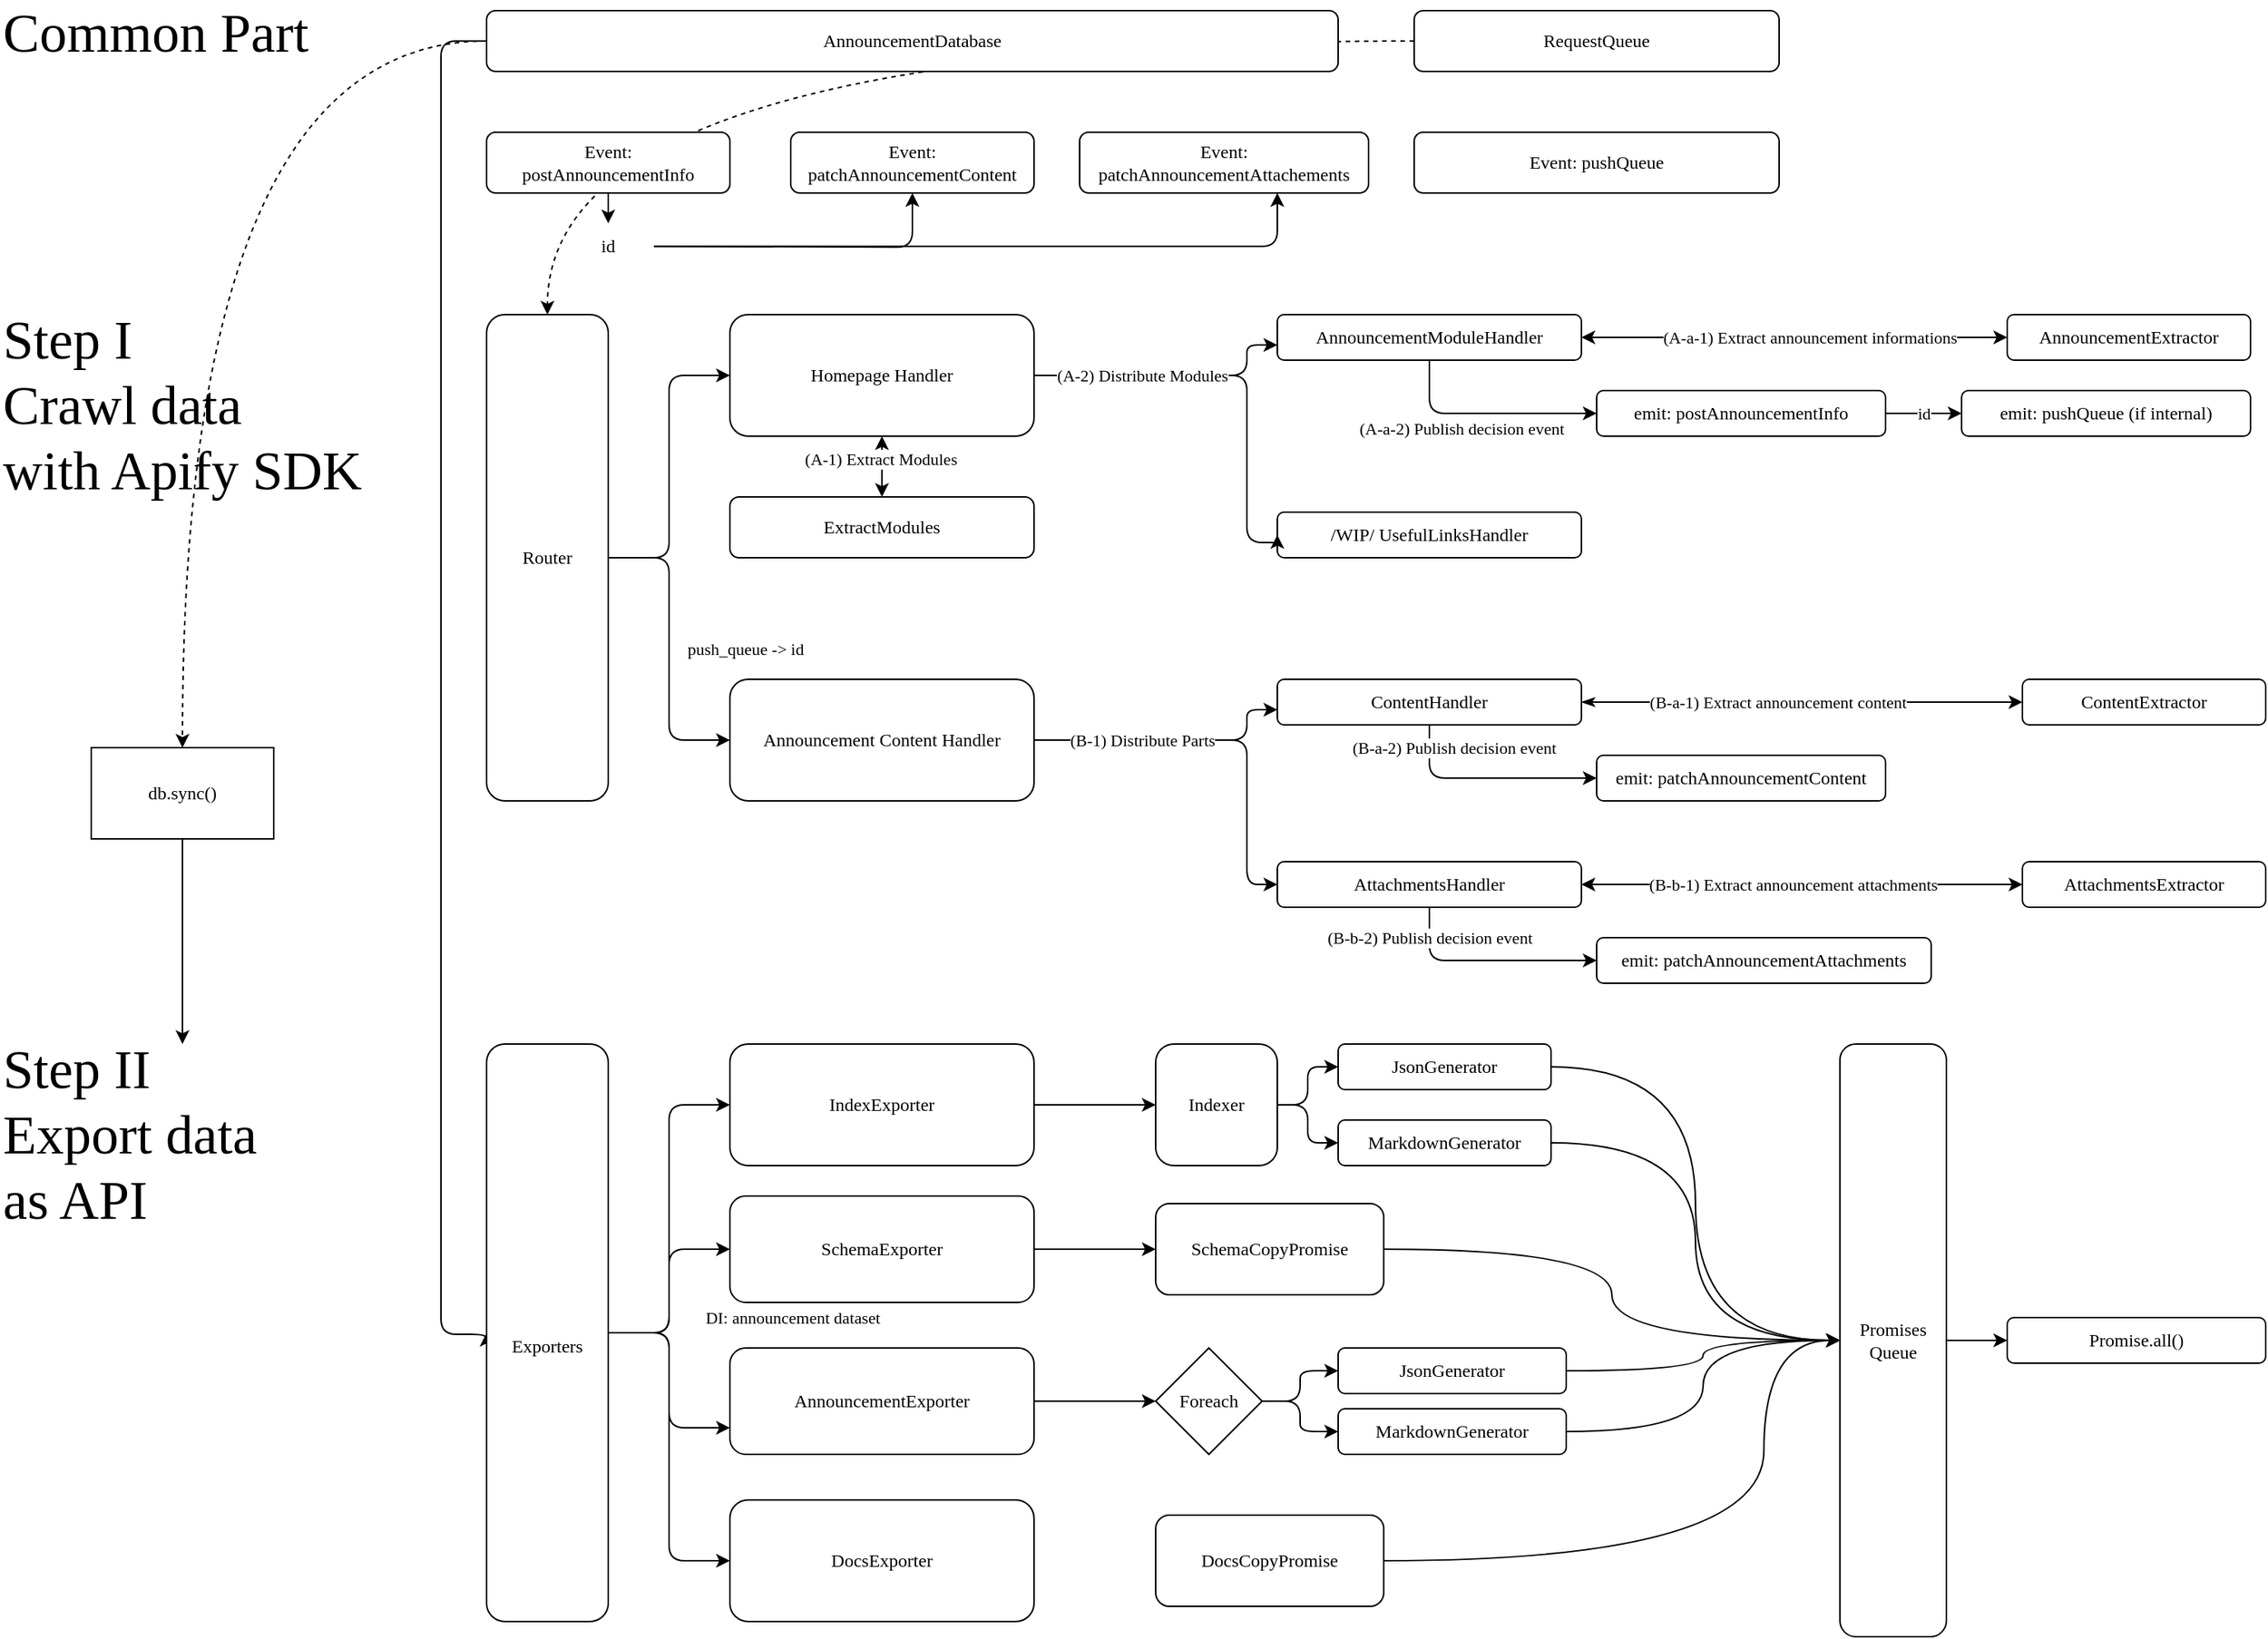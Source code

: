 <mxfile version="16.5.1" type="device"><diagram id="6aVx1m05YE9VP_kBFudB" name="Page-1"><mxGraphModel dx="1455" dy="1151" grid="1" gridSize="10" guides="1" tooltips="1" connect="1" arrows="1" fold="1" page="1" pageScale="1" pageWidth="1654" pageHeight="1169" background="none" math="0" shadow="0"><root><mxCell id="0"/><mxCell id="1" parent="0"/><mxCell id="kOSqtyJKZMW7QuDXt4j4-171" style="edgeStyle=orthogonalEdgeStyle;curved=1;orthogonalLoop=1;jettySize=auto;html=1;dashed=1;fontFamily=IBM Plex Sans;fontSource=https%3A%2F%2Ffonts.googleapis.com%2Fcss%3Ffamily%3DIBM%2BPlex%2BSans;" edge="1" parent="1" source="RLYTNSMKvGbtgYF2VCXA-84" target="RLYTNSMKvGbtgYF2VCXA-27"><mxGeometry relative="1" as="geometry"/></mxCell><mxCell id="RLYTNSMKvGbtgYF2VCXA-84" value="RequestQueue" style="rounded=1;whiteSpace=wrap;html=1;fontFamily=IBM Plex Sans;fontSource=https%3A%2F%2Ffonts.googleapis.com%2Fcss%3Ffamily%3DIBM%2BPlex%2BSans;" parent="1" vertex="1"><mxGeometry x="970" y="40" width="240" height="40" as="geometry"/></mxCell><mxCell id="RLYTNSMKvGbtgYF2VCXA-85" style="edgeStyle=orthogonalEdgeStyle;rounded=1;orthogonalLoop=1;jettySize=auto;html=1;startArrow=none;startFill=0;fontFamily=IBM Plex Sans;fontSource=https%3A%2F%2Ffonts.googleapis.com%2Fcss%3Ffamily%3DIBM%2BPlex%2BSans;" parent="1" source="RLYTNSMKvGbtgYF2VCXA-86" edge="1"><mxGeometry relative="1" as="geometry"><mxPoint x="440.067" y="180" as="targetPoint"/></mxGeometry></mxCell><mxCell id="RLYTNSMKvGbtgYF2VCXA-86" value="Event:&lt;br&gt;postAnnouncementInfo" style="rounded=1;whiteSpace=wrap;html=1;fontFamily=IBM Plex Sans;fontSource=https%3A%2F%2Ffonts.googleapis.com%2Fcss%3Ffamily%3DIBM%2BPlex%2BSans;" parent="1" vertex="1"><mxGeometry x="360" y="120" width="160" height="40" as="geometry"/></mxCell><mxCell id="kOSqtyJKZMW7QuDXt4j4-14" style="edgeStyle=orthogonalEdgeStyle;rounded=1;orthogonalLoop=1;jettySize=auto;html=1;entryX=0;entryY=0.5;entryDx=0;entryDy=0;fontFamily=IBM Plex Sans;fontSource=https%3A%2F%2Ffonts.googleapis.com%2Fcss%3Ffamily%3DIBM%2BPlex%2BSans;" edge="1" parent="1" source="RLYTNSMKvGbtgYF2VCXA-87" target="RLYTNSMKvGbtgYF2VCXA-100"><mxGeometry relative="1" as="geometry"><Array as="points"><mxPoint x="330" y="60"/><mxPoint x="330" y="911"/></Array></mxGeometry></mxCell><mxCell id="kOSqtyJKZMW7QuDXt4j4-170" style="edgeStyle=orthogonalEdgeStyle;orthogonalLoop=1;jettySize=auto;html=1;entryX=0.5;entryY=0;entryDx=0;entryDy=0;fontFamily=IBM Plex Sans;fontSource=https%3A%2F%2Ffonts.googleapis.com%2Fcss%3Ffamily%3DIBM%2BPlex%2BSans;curved=1;dashed=1;" edge="1" parent="1" source="RLYTNSMKvGbtgYF2VCXA-87" target="kOSqtyJKZMW7QuDXt4j4-168"><mxGeometry relative="1" as="geometry"/></mxCell><mxCell id="RLYTNSMKvGbtgYF2VCXA-87" value="AnnouncementDatabase" style="rounded=1;whiteSpace=wrap;html=1;fontFamily=IBM Plex Sans;fontSource=https%3A%2F%2Ffonts.googleapis.com%2Fcss%3Ffamily%3DIBM%2BPlex%2BSans;" parent="1" vertex="1"><mxGeometry x="360" y="40" width="560" height="40" as="geometry"/></mxCell><mxCell id="RLYTNSMKvGbtgYF2VCXA-88" value="Event: pushQueue" style="rounded=1;whiteSpace=wrap;html=1;fontFamily=IBM Plex Sans;fontSource=https%3A%2F%2Ffonts.googleapis.com%2Fcss%3Ffamily%3DIBM%2BPlex%2BSans;" parent="1" vertex="1"><mxGeometry x="970" y="120" width="240" height="40" as="geometry"/></mxCell><mxCell id="RLYTNSMKvGbtgYF2VCXA-89" value="Event:&lt;br&gt;patchAnnouncementContent" style="rounded=1;whiteSpace=wrap;html=1;fontFamily=IBM Plex Sans;fontSource=https%3A%2F%2Ffonts.googleapis.com%2Fcss%3Ffamily%3DIBM%2BPlex%2BSans;" parent="1" vertex="1"><mxGeometry x="560" y="120" width="160" height="40" as="geometry"/></mxCell><mxCell id="RLYTNSMKvGbtgYF2VCXA-90" value="Event:&lt;br&gt;patchAnnouncementAttachements" style="rounded=1;whiteSpace=wrap;html=1;fontFamily=IBM Plex Sans;fontSource=https%3A%2F%2Ffonts.googleapis.com%2Fcss%3Ffamily%3DIBM%2BPlex%2BSans;" parent="1" vertex="1"><mxGeometry x="750" y="120" width="190" height="40" as="geometry"/></mxCell><mxCell id="RLYTNSMKvGbtgYF2VCXA-91" style="edgeStyle=orthogonalEdgeStyle;rounded=1;orthogonalLoop=1;jettySize=auto;html=1;startArrow=none;startFill=0;fontFamily=IBM Plex Sans;fontSource=https%3A%2F%2Ffonts.googleapis.com%2Fcss%3Ffamily%3DIBM%2BPlex%2BSans;" parent="1" target="RLYTNSMKvGbtgYF2VCXA-89" edge="1"><mxGeometry relative="1" as="geometry"><mxPoint x="470" y="195.067" as="sourcePoint"/></mxGeometry></mxCell><mxCell id="RLYTNSMKvGbtgYF2VCXA-92" style="edgeStyle=orthogonalEdgeStyle;rounded=1;orthogonalLoop=1;jettySize=auto;html=1;startArrow=none;startFill=0;fontFamily=IBM Plex Sans;fontSource=https%3A%2F%2Ffonts.googleapis.com%2Fcss%3Ffamily%3DIBM%2BPlex%2BSans;" parent="1" edge="1"><mxGeometry relative="1" as="geometry"><Array as="points"><mxPoint x="880" y="195"/></Array><mxPoint x="470" y="195.067" as="sourcePoint"/><mxPoint x="880" y="160" as="targetPoint"/></mxGeometry></mxCell><mxCell id="RLYTNSMKvGbtgYF2VCXA-93" value="id" style="text;html=1;strokeColor=none;fillColor=none;align=center;verticalAlign=middle;whiteSpace=wrap;rounded=1;fontFamily=IBM Plex Sans;fontSource=https%3A%2F%2Ffonts.googleapis.com%2Fcss%3Ffamily%3DIBM%2BPlex%2BSans;" parent="1" vertex="1"><mxGeometry x="410" y="180" width="60" height="30" as="geometry"/></mxCell><mxCell id="RLYTNSMKvGbtgYF2VCXA-97" value="Common Part" style="text;html=1;strokeColor=none;fillColor=none;align=left;verticalAlign=middle;whiteSpace=wrap;rounded=1;glass=0;fontFamily=IBM Plex Sans;fontSource=https%3A%2F%2Ffonts.googleapis.com%2Fcss%3Ffamily%3DIBM%2BPlex%2BSans;fontStyle=0;fontSize=36;" parent="1" vertex="1"><mxGeometry x="40" y="40" width="240" height="30" as="geometry"/></mxCell><mxCell id="RLYTNSMKvGbtgYF2VCXA-98" value="Step I&lt;br&gt;Crawl data&lt;br&gt;with Apify SDK" style="text;html=1;strokeColor=none;fillColor=none;align=left;verticalAlign=middle;whiteSpace=wrap;rounded=1;glass=0;fontFamily=IBM Plex Sans;fontSource=https%3A%2F%2Ffonts.googleapis.com%2Fcss%3Ffamily%3DIBM%2BPlex%2BSans;fontStyle=0;fontSize=36;" parent="1" vertex="1"><mxGeometry x="40" y="240" width="240" height="120" as="geometry"/></mxCell><mxCell id="RLYTNSMKvGbtgYF2VCXA-99" value="Step II&lt;br&gt;Export data&lt;br&gt;as API" style="text;html=1;strokeColor=none;fillColor=none;align=left;verticalAlign=middle;whiteSpace=wrap;rounded=1;glass=0;fontFamily=IBM Plex Sans;fontSource=https%3A%2F%2Ffonts.googleapis.com%2Fcss%3Ffamily%3DIBM%2BPlex%2BSans;fontStyle=0;fontSize=36;" parent="1" vertex="1"><mxGeometry x="40" y="720" width="240" height="120" as="geometry"/></mxCell><mxCell id="OoZCvlGqYtdiyRSPYrmy-1" value="" style="group;rounded=1;" parent="1" vertex="1" connectable="0"><mxGeometry x="360" y="240" width="1160" height="440" as="geometry"/></mxCell><mxCell id="RLYTNSMKvGbtgYF2VCXA-2" value="Homepage Handler" style="rounded=1;whiteSpace=wrap;html=1;fontFamily=IBM Plex Sans;fontSource=https%3A%2F%2Ffonts.googleapis.com%2Fcss%3Ffamily%3DIBM%2BPlex%2BSans;" parent="OoZCvlGqYtdiyRSPYrmy-1" vertex="1"><mxGeometry x="160" width="200" height="80" as="geometry"/></mxCell><mxCell id="RLYTNSMKvGbtgYF2VCXA-9" value="Announcement Content Handler" style="rounded=1;whiteSpace=wrap;html=1;fontFamily=IBM Plex Sans;fontSource=https%3A%2F%2Ffonts.googleapis.com%2Fcss%3Ffamily%3DIBM%2BPlex%2BSans;" parent="OoZCvlGqYtdiyRSPYrmy-1" vertex="1"><mxGeometry x="160" y="240" width="200" height="80" as="geometry"/></mxCell><mxCell id="RLYTNSMKvGbtgYF2VCXA-10" value="ExtractModules" style="rounded=1;whiteSpace=wrap;html=1;fontFamily=IBM Plex Sans;fontSource=https%3A%2F%2Ffonts.googleapis.com%2Fcss%3Ffamily%3DIBM%2BPlex%2BSans;" parent="OoZCvlGqYtdiyRSPYrmy-1" vertex="1"><mxGeometry x="160" y="120" width="200" height="40" as="geometry"/></mxCell><mxCell id="RLYTNSMKvGbtgYF2VCXA-15" style="edgeStyle=orthogonalEdgeStyle;rounded=1;orthogonalLoop=1;jettySize=auto;html=1;startArrow=classic;startFill=1;fontFamily=IBM Plex Sans;fontSource=https%3A%2F%2Ffonts.googleapis.com%2Fcss%3Ffamily%3DIBM%2BPlex%2BSans;" parent="OoZCvlGqYtdiyRSPYrmy-1" source="RLYTNSMKvGbtgYF2VCXA-2" target="RLYTNSMKvGbtgYF2VCXA-10" edge="1"><mxGeometry relative="1" as="geometry"/></mxCell><mxCell id="RLYTNSMKvGbtgYF2VCXA-16" value="(A-1) Extract Modules" style="edgeLabel;html=1;align=center;verticalAlign=middle;resizable=0;points=[];fontFamily=IBM Plex Sans;fontSource=https%3A%2F%2Ffonts.googleapis.com%2Fcss%3Ffamily%3DIBM%2BPlex%2BSans;rounded=1;" parent="RLYTNSMKvGbtgYF2VCXA-15" vertex="1" connectable="0"><mxGeometry relative="1" as="geometry"><mxPoint x="-1" y="-5" as="offset"/></mxGeometry></mxCell><mxCell id="RLYTNSMKvGbtgYF2VCXA-12" value="AnnouncementModuleHandler" style="rounded=1;whiteSpace=wrap;html=1;fontFamily=IBM Plex Sans;fontSource=https%3A%2F%2Ffonts.googleapis.com%2Fcss%3Ffamily%3DIBM%2BPlex%2BSans;" parent="OoZCvlGqYtdiyRSPYrmy-1" vertex="1"><mxGeometry x="520" width="200" height="30" as="geometry"/></mxCell><mxCell id="RLYTNSMKvGbtgYF2VCXA-17" style="edgeStyle=orthogonalEdgeStyle;rounded=1;orthogonalLoop=1;jettySize=auto;html=1;startArrow=none;startFill=0;fontFamily=IBM Plex Sans;fontSource=https%3A%2F%2Ffonts.googleapis.com%2Fcss%3Ffamily%3DIBM%2BPlex%2BSans;" parent="OoZCvlGqYtdiyRSPYrmy-1" source="RLYTNSMKvGbtgYF2VCXA-2" target="RLYTNSMKvGbtgYF2VCXA-12" edge="1"><mxGeometry relative="1" as="geometry"><Array as="points"><mxPoint x="500" y="40"/><mxPoint x="500" y="20"/></Array></mxGeometry></mxCell><mxCell id="RLYTNSMKvGbtgYF2VCXA-13" value="/WIP/ UsefulLinksHandler" style="rounded=1;whiteSpace=wrap;html=1;fontFamily=IBM Plex Sans;fontSource=https%3A%2F%2Ffonts.googleapis.com%2Fcss%3Ffamily%3DIBM%2BPlex%2BSans;" parent="OoZCvlGqYtdiyRSPYrmy-1" vertex="1"><mxGeometry x="520" y="130" width="200" height="30" as="geometry"/></mxCell><mxCell id="RLYTNSMKvGbtgYF2VCXA-18" style="edgeStyle=orthogonalEdgeStyle;rounded=1;orthogonalLoop=1;jettySize=auto;html=1;startArrow=none;startFill=0;entryX=0;entryY=0.5;entryDx=0;entryDy=0;fontFamily=IBM Plex Sans;fontSource=https%3A%2F%2Ffonts.googleapis.com%2Fcss%3Ffamily%3DIBM%2BPlex%2BSans;" parent="OoZCvlGqYtdiyRSPYrmy-1" source="RLYTNSMKvGbtgYF2VCXA-2" target="RLYTNSMKvGbtgYF2VCXA-13" edge="1"><mxGeometry relative="1" as="geometry"><Array as="points"><mxPoint x="500" y="40"/><mxPoint x="500" y="150"/><mxPoint x="520" y="150"/></Array></mxGeometry></mxCell><mxCell id="RLYTNSMKvGbtgYF2VCXA-19" value="(A-2) Distribute Modules" style="edgeLabel;html=1;align=center;verticalAlign=middle;resizable=0;points=[];fontFamily=IBM Plex Sans;fontSource=https%3A%2F%2Ffonts.googleapis.com%2Fcss%3Ffamily%3DIBM%2BPlex%2BSans;rounded=1;" parent="RLYTNSMKvGbtgYF2VCXA-18" vertex="1" connectable="0"><mxGeometry relative="1" as="geometry"><mxPoint x="-67" as="offset"/></mxGeometry></mxCell><mxCell id="RLYTNSMKvGbtgYF2VCXA-20" value="AnnouncementExtractor" style="rounded=1;whiteSpace=wrap;html=1;fontFamily=IBM Plex Sans;fontSource=https%3A%2F%2Ffonts.googleapis.com%2Fcss%3Ffamily%3DIBM%2BPlex%2BSans;" parent="OoZCvlGqYtdiyRSPYrmy-1" vertex="1"><mxGeometry x="1000" width="160" height="30" as="geometry"/></mxCell><mxCell id="RLYTNSMKvGbtgYF2VCXA-21" style="edgeStyle=orthogonalEdgeStyle;rounded=1;orthogonalLoop=1;jettySize=auto;html=1;startArrow=classic;startFill=1;fontFamily=IBM Plex Sans;fontSource=https%3A%2F%2Ffonts.googleapis.com%2Fcss%3Ffamily%3DIBM%2BPlex%2BSans;" parent="OoZCvlGqYtdiyRSPYrmy-1" source="RLYTNSMKvGbtgYF2VCXA-12" target="RLYTNSMKvGbtgYF2VCXA-20" edge="1"><mxGeometry relative="1" as="geometry"/></mxCell><mxCell id="RLYTNSMKvGbtgYF2VCXA-22" value="(A-a-1) Extract announcement informations" style="edgeLabel;html=1;align=center;verticalAlign=middle;resizable=0;points=[];fontFamily=IBM Plex Sans;fontSource=https%3A%2F%2Ffonts.googleapis.com%2Fcss%3Ffamily%3DIBM%2BPlex%2BSans;rounded=1;" parent="RLYTNSMKvGbtgYF2VCXA-21" vertex="1" connectable="0"><mxGeometry relative="1" as="geometry"><mxPoint x="10" as="offset"/></mxGeometry></mxCell><mxCell id="RLYTNSMKvGbtgYF2VCXA-28" style="edgeStyle=orthogonalEdgeStyle;rounded=1;orthogonalLoop=1;jettySize=auto;html=1;startArrow=none;startFill=0;fontFamily=IBM Plex Sans;fontSource=https%3A%2F%2Ffonts.googleapis.com%2Fcss%3Ffamily%3DIBM%2BPlex%2BSans;" parent="OoZCvlGqYtdiyRSPYrmy-1" source="RLYTNSMKvGbtgYF2VCXA-27" target="RLYTNSMKvGbtgYF2VCXA-2" edge="1"><mxGeometry relative="1" as="geometry"/></mxCell><mxCell id="RLYTNSMKvGbtgYF2VCXA-29" style="edgeStyle=orthogonalEdgeStyle;rounded=1;orthogonalLoop=1;jettySize=auto;html=1;startArrow=none;startFill=0;fontFamily=IBM Plex Sans;fontSource=https%3A%2F%2Ffonts.googleapis.com%2Fcss%3Ffamily%3DIBM%2BPlex%2BSans;" parent="OoZCvlGqYtdiyRSPYrmy-1" source="RLYTNSMKvGbtgYF2VCXA-27" target="RLYTNSMKvGbtgYF2VCXA-9" edge="1"><mxGeometry relative="1" as="geometry"/></mxCell><mxCell id="RLYTNSMKvGbtgYF2VCXA-67" value="push_queue -&amp;gt; id" style="edgeLabel;html=1;align=center;verticalAlign=middle;resizable=0;points=[];fontFamily=IBM Plex Sans;fontSource=https%3A%2F%2Ffonts.googleapis.com%2Fcss%3Ffamily%3DIBM%2BPlex%2BSans;rounded=1;" parent="RLYTNSMKvGbtgYF2VCXA-29" vertex="1" connectable="0"><mxGeometry relative="1" as="geometry"><mxPoint x="50" as="offset"/></mxGeometry></mxCell><mxCell id="RLYTNSMKvGbtgYF2VCXA-27" value="Router" style="rounded=1;whiteSpace=wrap;html=1;fontFamily=IBM Plex Sans;fontSource=https%3A%2F%2Ffonts.googleapis.com%2Fcss%3Ffamily%3DIBM%2BPlex%2BSans;" parent="OoZCvlGqYtdiyRSPYrmy-1" vertex="1"><mxGeometry width="80" height="320" as="geometry"/></mxCell><mxCell id="RLYTNSMKvGbtgYF2VCXA-39" value="emit: postAnnouncementInfo" style="rounded=1;whiteSpace=wrap;html=1;fontFamily=IBM Plex Sans;fontSource=https%3A%2F%2Ffonts.googleapis.com%2Fcss%3Ffamily%3DIBM%2BPlex%2BSans;" parent="OoZCvlGqYtdiyRSPYrmy-1" vertex="1"><mxGeometry x="730" y="50" width="190" height="30" as="geometry"/></mxCell><mxCell id="RLYTNSMKvGbtgYF2VCXA-40" style="edgeStyle=orthogonalEdgeStyle;rounded=1;orthogonalLoop=1;jettySize=auto;html=1;entryX=0;entryY=0.5;entryDx=0;entryDy=0;startArrow=none;startFill=0;fontFamily=IBM Plex Sans;fontSource=https%3A%2F%2Ffonts.googleapis.com%2Fcss%3Ffamily%3DIBM%2BPlex%2BSans;" parent="OoZCvlGqYtdiyRSPYrmy-1" source="RLYTNSMKvGbtgYF2VCXA-12" target="RLYTNSMKvGbtgYF2VCXA-39" edge="1"><mxGeometry relative="1" as="geometry"><Array as="points"><mxPoint x="620" y="65"/></Array></mxGeometry></mxCell><mxCell id="RLYTNSMKvGbtgYF2VCXA-48" value="(A-a-2) Publish decision&amp;nbsp;event" style="edgeLabel;html=1;align=center;verticalAlign=middle;resizable=0;points=[];fontFamily=IBM Plex Sans;fontSource=https%3A%2F%2Ffonts.googleapis.com%2Fcss%3Ffamily%3DIBM%2BPlex%2BSans;rounded=1;" parent="RLYTNSMKvGbtgYF2VCXA-40" vertex="1" connectable="0"><mxGeometry relative="1" as="geometry"><mxPoint x="-17" y="10" as="offset"/></mxGeometry></mxCell><mxCell id="RLYTNSMKvGbtgYF2VCXA-41" value="emit: pushQueue (if internal)" style="rounded=1;whiteSpace=wrap;html=1;fontFamily=IBM Plex Sans;fontSource=https%3A%2F%2Ffonts.googleapis.com%2Fcss%3Ffamily%3DIBM%2BPlex%2BSans;" parent="OoZCvlGqYtdiyRSPYrmy-1" vertex="1"><mxGeometry x="970" y="50" width="190" height="30" as="geometry"/></mxCell><mxCell id="RLYTNSMKvGbtgYF2VCXA-66" value="id" style="edgeStyle=orthogonalEdgeStyle;rounded=1;orthogonalLoop=1;jettySize=auto;html=1;startArrow=none;startFill=0;fontFamily=IBM Plex Sans;fontSource=https%3A%2F%2Ffonts.googleapis.com%2Fcss%3Ffamily%3DIBM%2BPlex%2BSans;" parent="OoZCvlGqYtdiyRSPYrmy-1" source="RLYTNSMKvGbtgYF2VCXA-39" target="RLYTNSMKvGbtgYF2VCXA-41" edge="1"><mxGeometry relative="1" as="geometry"/></mxCell><mxCell id="RLYTNSMKvGbtgYF2VCXA-55" value="ContentHandler" style="rounded=1;whiteSpace=wrap;html=1;fontFamily=IBM Plex Sans;fontSource=https%3A%2F%2Ffonts.googleapis.com%2Fcss%3Ffamily%3DIBM%2BPlex%2BSans;" parent="OoZCvlGqYtdiyRSPYrmy-1" vertex="1"><mxGeometry x="520" y="240" width="200" height="30" as="geometry"/></mxCell><mxCell id="RLYTNSMKvGbtgYF2VCXA-81" style="edgeStyle=orthogonalEdgeStyle;rounded=1;orthogonalLoop=1;jettySize=auto;html=1;startArrow=none;startFill=0;fontFamily=IBM Plex Sans;fontSource=https%3A%2F%2Ffonts.googleapis.com%2Fcss%3Ffamily%3DIBM%2BPlex%2BSans;" parent="OoZCvlGqYtdiyRSPYrmy-1" source="RLYTNSMKvGbtgYF2VCXA-9" target="RLYTNSMKvGbtgYF2VCXA-55" edge="1"><mxGeometry relative="1" as="geometry"><Array as="points"><mxPoint x="500" y="280"/><mxPoint x="500" y="260"/></Array></mxGeometry></mxCell><mxCell id="RLYTNSMKvGbtgYF2VCXA-56" value="AttachmentsHandler" style="rounded=1;whiteSpace=wrap;html=1;fontFamily=IBM Plex Sans;fontSource=https%3A%2F%2Ffonts.googleapis.com%2Fcss%3Ffamily%3DIBM%2BPlex%2BSans;" parent="OoZCvlGqYtdiyRSPYrmy-1" vertex="1"><mxGeometry x="520" y="360" width="200" height="30" as="geometry"/></mxCell><mxCell id="RLYTNSMKvGbtgYF2VCXA-82" style="edgeStyle=orthogonalEdgeStyle;rounded=1;orthogonalLoop=1;jettySize=auto;html=1;entryX=0;entryY=0.5;entryDx=0;entryDy=0;startArrow=none;startFill=0;fontFamily=IBM Plex Sans;fontSource=https%3A%2F%2Ffonts.googleapis.com%2Fcss%3Ffamily%3DIBM%2BPlex%2BSans;" parent="OoZCvlGqYtdiyRSPYrmy-1" source="RLYTNSMKvGbtgYF2VCXA-9" target="RLYTNSMKvGbtgYF2VCXA-56" edge="1"><mxGeometry relative="1" as="geometry"><Array as="points"><mxPoint x="500" y="280"/><mxPoint x="500" y="375"/></Array></mxGeometry></mxCell><mxCell id="RLYTNSMKvGbtgYF2VCXA-83" value="(B-1) Distribute Parts" style="edgeLabel;html=1;align=center;verticalAlign=middle;resizable=0;points=[];fontFamily=IBM Plex Sans;fontSource=https%3A%2F%2Ffonts.googleapis.com%2Fcss%3Ffamily%3DIBM%2BPlex%2BSans;rounded=1;" parent="RLYTNSMKvGbtgYF2VCXA-82" vertex="1" connectable="0"><mxGeometry relative="1" as="geometry"><mxPoint x="-57" as="offset"/></mxGeometry></mxCell><mxCell id="RLYTNSMKvGbtgYF2VCXA-57" value="ContentExtractor" style="rounded=1;whiteSpace=wrap;html=1;fontFamily=IBM Plex Sans;fontSource=https%3A%2F%2Ffonts.googleapis.com%2Fcss%3Ffamily%3DIBM%2BPlex%2BSans;" parent="OoZCvlGqYtdiyRSPYrmy-1" vertex="1"><mxGeometry x="1010" y="240" width="160" height="30" as="geometry"/></mxCell><mxCell id="RLYTNSMKvGbtgYF2VCXA-58" style="edgeStyle=orthogonalEdgeStyle;rounded=1;orthogonalLoop=1;jettySize=auto;html=1;entryX=0;entryY=0.5;entryDx=0;entryDy=0;startArrow=classicThin;startFill=1;fontFamily=IBM Plex Sans;fontSource=https%3A%2F%2Ffonts.googleapis.com%2Fcss%3Ffamily%3DIBM%2BPlex%2BSans;" parent="OoZCvlGqYtdiyRSPYrmy-1" source="RLYTNSMKvGbtgYF2VCXA-55" target="RLYTNSMKvGbtgYF2VCXA-57" edge="1"><mxGeometry relative="1" as="geometry"/></mxCell><mxCell id="RLYTNSMKvGbtgYF2VCXA-59" value="(B-a-1) Extract announcement content" style="edgeLabel;html=1;align=center;verticalAlign=middle;resizable=0;points=[];fontFamily=IBM Plex Sans;fontSource=https%3A%2F%2Ffonts.googleapis.com%2Fcss%3Ffamily%3DIBM%2BPlex%2BSans;rounded=1;" parent="RLYTNSMKvGbtgYF2VCXA-58" vertex="1" connectable="0"><mxGeometry relative="1" as="geometry"><mxPoint x="-16" as="offset"/></mxGeometry></mxCell><mxCell id="RLYTNSMKvGbtgYF2VCXA-60" style="edgeStyle=orthogonalEdgeStyle;rounded=1;orthogonalLoop=1;jettySize=auto;html=1;entryX=0;entryY=0.5;entryDx=0;entryDy=0;startArrow=none;startFill=0;exitX=0.5;exitY=1;exitDx=0;exitDy=0;fontFamily=IBM Plex Sans;fontSource=https%3A%2F%2Ffonts.googleapis.com%2Fcss%3Ffamily%3DIBM%2BPlex%2BSans;" parent="OoZCvlGqYtdiyRSPYrmy-1" source="RLYTNSMKvGbtgYF2VCXA-55" target="RLYTNSMKvGbtgYF2VCXA-63" edge="1"><mxGeometry relative="1" as="geometry"><mxPoint x="604.075" y="270" as="sourcePoint"/><Array as="points"><mxPoint x="620" y="305"/></Array></mxGeometry></mxCell><mxCell id="RLYTNSMKvGbtgYF2VCXA-61" value="(B-a-2) Publish decision&amp;nbsp;event" style="edgeLabel;html=1;align=center;verticalAlign=middle;resizable=0;points=[];fontFamily=IBM Plex Sans;fontSource=https%3A%2F%2Ffonts.googleapis.com%2Fcss%3Ffamily%3DIBM%2BPlex%2BSans;rounded=1;" parent="RLYTNSMKvGbtgYF2VCXA-60" vertex="1" connectable="0"><mxGeometry relative="1" as="geometry"><mxPoint x="-22" y="-20" as="offset"/></mxGeometry></mxCell><mxCell id="RLYTNSMKvGbtgYF2VCXA-63" value="emit: patchAnnouncementContent" style="rounded=1;whiteSpace=wrap;html=1;fontFamily=IBM Plex Sans;fontSource=https%3A%2F%2Ffonts.googleapis.com%2Fcss%3Ffamily%3DIBM%2BPlex%2BSans;" parent="OoZCvlGqYtdiyRSPYrmy-1" vertex="1"><mxGeometry x="730" y="290" width="190" height="30" as="geometry"/></mxCell><mxCell id="RLYTNSMKvGbtgYF2VCXA-71" value="AttachmentsExtractor" style="rounded=1;whiteSpace=wrap;html=1;fontFamily=IBM Plex Sans;fontSource=https%3A%2F%2Ffonts.googleapis.com%2Fcss%3Ffamily%3DIBM%2BPlex%2BSans;" parent="OoZCvlGqYtdiyRSPYrmy-1" vertex="1"><mxGeometry x="1010" y="360" width="160" height="30" as="geometry"/></mxCell><mxCell id="RLYTNSMKvGbtgYF2VCXA-72" style="edgeStyle=orthogonalEdgeStyle;rounded=1;orthogonalLoop=1;jettySize=auto;html=1;startArrow=classic;startFill=1;fontFamily=IBM Plex Sans;fontSource=https%3A%2F%2Ffonts.googleapis.com%2Fcss%3Ffamily%3DIBM%2BPlex%2BSans;" parent="OoZCvlGqYtdiyRSPYrmy-1" source="RLYTNSMKvGbtgYF2VCXA-56" target="RLYTNSMKvGbtgYF2VCXA-71" edge="1"><mxGeometry relative="1" as="geometry"/></mxCell><mxCell id="RLYTNSMKvGbtgYF2VCXA-73" value="(B-b-1) Extract announcement attachments" style="edgeLabel;html=1;align=center;verticalAlign=middle;resizable=0;points=[];fontFamily=IBM Plex Sans;fontSource=https%3A%2F%2Ffonts.googleapis.com%2Fcss%3Ffamily%3DIBM%2BPlex%2BSans;rounded=1;" parent="RLYTNSMKvGbtgYF2VCXA-72" vertex="1" connectable="0"><mxGeometry relative="1" as="geometry"><mxPoint x="-6" as="offset"/></mxGeometry></mxCell><mxCell id="RLYTNSMKvGbtgYF2VCXA-75" value="emit: patchAnnouncementAttachments" style="rounded=1;whiteSpace=wrap;html=1;fontFamily=IBM Plex Sans;fontSource=https%3A%2F%2Ffonts.googleapis.com%2Fcss%3Ffamily%3DIBM%2BPlex%2BSans;" parent="OoZCvlGqYtdiyRSPYrmy-1" vertex="1"><mxGeometry x="730" y="410" width="220" height="30" as="geometry"/></mxCell><mxCell id="RLYTNSMKvGbtgYF2VCXA-76" style="edgeStyle=orthogonalEdgeStyle;rounded=1;orthogonalLoop=1;jettySize=auto;html=1;entryX=0;entryY=0.5;entryDx=0;entryDy=0;startArrow=none;startFill=0;fontFamily=IBM Plex Sans;fontSource=https%3A%2F%2Ffonts.googleapis.com%2Fcss%3Ffamily%3DIBM%2BPlex%2BSans;exitX=0.5;exitY=1;exitDx=0;exitDy=0;" parent="OoZCvlGqYtdiyRSPYrmy-1" source="RLYTNSMKvGbtgYF2VCXA-56" target="RLYTNSMKvGbtgYF2VCXA-75" edge="1"><mxGeometry relative="1" as="geometry"/></mxCell><mxCell id="RLYTNSMKvGbtgYF2VCXA-78" value="(B-b-2) Publish decision&amp;nbsp;event" style="edgeLabel;html=1;align=center;verticalAlign=middle;resizable=0;points=[];fontFamily=IBM Plex Sans;fontSource=https%3A%2F%2Ffonts.googleapis.com%2Fcss%3Ffamily%3DIBM%2BPlex%2BSans;rounded=1;" parent="OoZCvlGqYtdiyRSPYrmy-1" vertex="1" connectable="0"><mxGeometry x="620" y="410" as="geometry"/></mxCell><mxCell id="kOSqtyJKZMW7QuDXt4j4-162" value="" style="group" vertex="1" connectable="0" parent="1"><mxGeometry x="360" y="720" width="1170" height="390" as="geometry"/></mxCell><mxCell id="RLYTNSMKvGbtgYF2VCXA-100" value="&lt;font style=&quot;font-size: 12px&quot; face=&quot;IBM Plex Sans&quot; data-font-src=&quot;https://fonts.googleapis.com/css?family=IBM+Plex+Sans&quot;&gt;Exporters&lt;br&gt;&lt;/font&gt;" style="rounded=1;whiteSpace=wrap;html=1;glass=0;fontSize=36;strokeColor=default;" parent="kOSqtyJKZMW7QuDXt4j4-162" vertex="1"><mxGeometry width="80" height="380" as="geometry"/></mxCell><mxCell id="kOSqtyJKZMW7QuDXt4j4-163" style="edgeStyle=orthogonalEdgeStyle;curved=1;orthogonalLoop=1;jettySize=auto;html=1;fontFamily=IBM Plex Sans;fontSource=https%3A%2F%2Ffonts.googleapis.com%2Fcss%3Ffamily%3DIBM%2BPlex%2BSans;" edge="1" parent="kOSqtyJKZMW7QuDXt4j4-162" source="1sGlGqllIkZGdeKhWnI2-1" target="kOSqtyJKZMW7QuDXt4j4-112"><mxGeometry relative="1" as="geometry"/></mxCell><mxCell id="1sGlGqllIkZGdeKhWnI2-1" value="&lt;font face=&quot;IBM Plex Sans&quot;&gt;IndexExporter&lt;/font&gt;" style="rounded=1;whiteSpace=wrap;html=1;" parent="kOSqtyJKZMW7QuDXt4j4-162" vertex="1"><mxGeometry x="160" width="200" height="80" as="geometry"/></mxCell><mxCell id="kOSqtyJKZMW7QuDXt4j4-7" style="edgeStyle=orthogonalEdgeStyle;rounded=1;orthogonalLoop=1;jettySize=auto;html=1;entryX=0;entryY=0.5;entryDx=0;entryDy=0;fontFamily=IBM Plex Sans;fontSource=https%3A%2F%2Ffonts.googleapis.com%2Fcss%3Ffamily%3DIBM%2BPlex%2BSans;" edge="1" parent="kOSqtyJKZMW7QuDXt4j4-162" source="RLYTNSMKvGbtgYF2VCXA-100" target="1sGlGqllIkZGdeKhWnI2-1"><mxGeometry relative="1" as="geometry"/></mxCell><mxCell id="kOSqtyJKZMW7QuDXt4j4-164" style="edgeStyle=orthogonalEdgeStyle;curved=1;orthogonalLoop=1;jettySize=auto;html=1;fontFamily=IBM Plex Sans;fontSource=https%3A%2F%2Ffonts.googleapis.com%2Fcss%3Ffamily%3DIBM%2BPlex%2BSans;" edge="1" parent="kOSqtyJKZMW7QuDXt4j4-162" source="kOSqtyJKZMW7QuDXt4j4-1" target="kOSqtyJKZMW7QuDXt4j4-132"><mxGeometry relative="1" as="geometry"/></mxCell><mxCell id="kOSqtyJKZMW7QuDXt4j4-1" value="&lt;font face=&quot;IBM Plex Sans&quot;&gt;SchemaExporter&lt;br&gt;&lt;/font&gt;" style="rounded=1;whiteSpace=wrap;html=1;" vertex="1" parent="kOSqtyJKZMW7QuDXt4j4-162"><mxGeometry x="160" y="100" width="200" height="70" as="geometry"/></mxCell><mxCell id="kOSqtyJKZMW7QuDXt4j4-8" style="edgeStyle=orthogonalEdgeStyle;rounded=1;orthogonalLoop=1;jettySize=auto;html=1;fontFamily=IBM Plex Sans;fontSource=https%3A%2F%2Ffonts.googleapis.com%2Fcss%3Ffamily%3DIBM%2BPlex%2BSans;" edge="1" parent="kOSqtyJKZMW7QuDXt4j4-162" source="RLYTNSMKvGbtgYF2VCXA-100" target="kOSqtyJKZMW7QuDXt4j4-1"><mxGeometry relative="1" as="geometry"/></mxCell><mxCell id="kOSqtyJKZMW7QuDXt4j4-165" style="edgeStyle=orthogonalEdgeStyle;curved=1;orthogonalLoop=1;jettySize=auto;html=1;fontFamily=IBM Plex Sans;fontSource=https%3A%2F%2Ffonts.googleapis.com%2Fcss%3Ffamily%3DIBM%2BPlex%2BSans;" edge="1" parent="kOSqtyJKZMW7QuDXt4j4-162" source="kOSqtyJKZMW7QuDXt4j4-2" target="kOSqtyJKZMW7QuDXt4j4-140"><mxGeometry relative="1" as="geometry"/></mxCell><mxCell id="kOSqtyJKZMW7QuDXt4j4-2" value="&lt;font face=&quot;IBM Plex Sans&quot; data-font-src=&quot;https://fonts.googleapis.com/css?family=IBM+Plex+Sans&quot;&gt;AnnouncementExporter&lt;/font&gt;" style="rounded=1;whiteSpace=wrap;html=1;" vertex="1" parent="kOSqtyJKZMW7QuDXt4j4-162"><mxGeometry x="160" y="200" width="200" height="70" as="geometry"/></mxCell><mxCell id="kOSqtyJKZMW7QuDXt4j4-9" style="edgeStyle=orthogonalEdgeStyle;rounded=1;orthogonalLoop=1;jettySize=auto;html=1;entryX=0;entryY=0.75;entryDx=0;entryDy=0;fontFamily=IBM Plex Sans;fontSource=https%3A%2F%2Ffonts.googleapis.com%2Fcss%3Ffamily%3DIBM%2BPlex%2BSans;" edge="1" parent="kOSqtyJKZMW7QuDXt4j4-162" source="RLYTNSMKvGbtgYF2VCXA-100" target="kOSqtyJKZMW7QuDXt4j4-2"><mxGeometry relative="1" as="geometry"/></mxCell><mxCell id="kOSqtyJKZMW7QuDXt4j4-3" value="&lt;font face=&quot;IBM Plex Sans&quot;&gt;DocsExporter&lt;/font&gt;" style="rounded=1;whiteSpace=wrap;html=1;" vertex="1" parent="kOSqtyJKZMW7QuDXt4j4-162"><mxGeometry x="160" y="300" width="200" height="80" as="geometry"/></mxCell><mxCell id="kOSqtyJKZMW7QuDXt4j4-10" style="edgeStyle=orthogonalEdgeStyle;rounded=1;orthogonalLoop=1;jettySize=auto;html=1;fontFamily=IBM Plex Sans;fontSource=https%3A%2F%2Ffonts.googleapis.com%2Fcss%3Ffamily%3DIBM%2BPlex%2BSans;" edge="1" parent="kOSqtyJKZMW7QuDXt4j4-162" source="RLYTNSMKvGbtgYF2VCXA-100" target="kOSqtyJKZMW7QuDXt4j4-3"><mxGeometry relative="1" as="geometry"/></mxCell><mxCell id="kOSqtyJKZMW7QuDXt4j4-12" value="DI: announcement dataset" style="edgeLabel;html=1;align=center;verticalAlign=middle;resizable=0;points=[];fontFamily=IBM Plex Sans;" vertex="1" connectable="0" parent="kOSqtyJKZMW7QuDXt4j4-10"><mxGeometry x="-0.823" y="2" relative="1" as="geometry"><mxPoint x="100" y="-8" as="offset"/></mxGeometry></mxCell><mxCell id="kOSqtyJKZMW7QuDXt4j4-109" value="Promises&lt;br&gt;Queue" style="rounded=1;whiteSpace=wrap;html=1;fontFamily=IBM Plex Sans;fontSource=https%3A%2F%2Ffonts.googleapis.com%2Fcss%3Ffamily%3DIBM%2BPlex%2BSans;" vertex="1" parent="kOSqtyJKZMW7QuDXt4j4-162"><mxGeometry x="890" width="70" height="390" as="geometry"/></mxCell><mxCell id="kOSqtyJKZMW7QuDXt4j4-112" value="Indexer" style="rounded=1;whiteSpace=wrap;html=1;fontFamily=IBM Plex Sans;fontSource=https%3A%2F%2Ffonts.googleapis.com%2Fcss%3Ffamily%3DIBM%2BPlex%2BSans;" vertex="1" parent="kOSqtyJKZMW7QuDXt4j4-162"><mxGeometry x="440" width="80" height="80" as="geometry"/></mxCell><mxCell id="kOSqtyJKZMW7QuDXt4j4-146" style="edgeStyle=orthogonalEdgeStyle;orthogonalLoop=1;jettySize=auto;html=1;fontFamily=IBM Plex Sans;fontSource=https%3A%2F%2Ffonts.googleapis.com%2Fcss%3Ffamily%3DIBM%2BPlex%2BSans;curved=1;" edge="1" parent="kOSqtyJKZMW7QuDXt4j4-162" source="kOSqtyJKZMW7QuDXt4j4-113" target="kOSqtyJKZMW7QuDXt4j4-109"><mxGeometry relative="1" as="geometry"/></mxCell><mxCell id="kOSqtyJKZMW7QuDXt4j4-113" value="JsonGenerator" style="rounded=1;whiteSpace=wrap;html=1;fontFamily=IBM Plex Sans;fontSource=https%3A%2F%2Ffonts.googleapis.com%2Fcss%3Ffamily%3DIBM%2BPlex%2BSans;" vertex="1" parent="kOSqtyJKZMW7QuDXt4j4-162"><mxGeometry x="560" width="140" height="30" as="geometry"/></mxCell><mxCell id="kOSqtyJKZMW7QuDXt4j4-119" style="edgeStyle=orthogonalEdgeStyle;rounded=1;orthogonalLoop=1;jettySize=auto;html=1;fontFamily=IBM Plex Sans;fontSource=https%3A%2F%2Ffonts.googleapis.com%2Fcss%3Ffamily%3DIBM%2BPlex%2BSans;" edge="1" parent="kOSqtyJKZMW7QuDXt4j4-162" source="kOSqtyJKZMW7QuDXt4j4-112" target="kOSqtyJKZMW7QuDXt4j4-113"><mxGeometry relative="1" as="geometry"/></mxCell><mxCell id="kOSqtyJKZMW7QuDXt4j4-147" style="edgeStyle=orthogonalEdgeStyle;orthogonalLoop=1;jettySize=auto;html=1;fontFamily=IBM Plex Sans;fontSource=https%3A%2F%2Ffonts.googleapis.com%2Fcss%3Ffamily%3DIBM%2BPlex%2BSans;curved=1;" edge="1" parent="kOSqtyJKZMW7QuDXt4j4-162" source="kOSqtyJKZMW7QuDXt4j4-115" target="kOSqtyJKZMW7QuDXt4j4-109"><mxGeometry relative="1" as="geometry"/></mxCell><mxCell id="kOSqtyJKZMW7QuDXt4j4-115" value="MarkdownGenerator" style="rounded=1;whiteSpace=wrap;html=1;fontFamily=IBM Plex Sans;fontSource=https%3A%2F%2Ffonts.googleapis.com%2Fcss%3Ffamily%3DIBM%2BPlex%2BSans;" vertex="1" parent="kOSqtyJKZMW7QuDXt4j4-162"><mxGeometry x="560" y="50" width="140" height="30" as="geometry"/></mxCell><mxCell id="kOSqtyJKZMW7QuDXt4j4-120" style="edgeStyle=orthogonalEdgeStyle;rounded=1;orthogonalLoop=1;jettySize=auto;html=1;fontFamily=IBM Plex Sans;fontSource=https%3A%2F%2Ffonts.googleapis.com%2Fcss%3Ffamily%3DIBM%2BPlex%2BSans;" edge="1" parent="kOSqtyJKZMW7QuDXt4j4-162" source="kOSqtyJKZMW7QuDXt4j4-112" target="kOSqtyJKZMW7QuDXt4j4-115"><mxGeometry relative="1" as="geometry"/></mxCell><mxCell id="kOSqtyJKZMW7QuDXt4j4-148" style="edgeStyle=orthogonalEdgeStyle;orthogonalLoop=1;jettySize=auto;html=1;fontFamily=IBM Plex Sans;fontSource=https%3A%2F%2Ffonts.googleapis.com%2Fcss%3Ffamily%3DIBM%2BPlex%2BSans;curved=1;" edge="1" parent="kOSqtyJKZMW7QuDXt4j4-162" source="kOSqtyJKZMW7QuDXt4j4-132" target="kOSqtyJKZMW7QuDXt4j4-109"><mxGeometry relative="1" as="geometry"/></mxCell><mxCell id="kOSqtyJKZMW7QuDXt4j4-132" value="SchemaCopyPromise" style="rounded=1;whiteSpace=wrap;html=1;fontFamily=IBM Plex Sans;fontSource=https%3A%2F%2Ffonts.googleapis.com%2Fcss%3Ffamily%3DIBM%2BPlex%2BSans;" vertex="1" parent="kOSqtyJKZMW7QuDXt4j4-162"><mxGeometry x="440" y="105" width="150" height="60" as="geometry"/></mxCell><mxCell id="kOSqtyJKZMW7QuDXt4j4-140" value="Foreach" style="rhombus;whiteSpace=wrap;html=1;fontFamily=IBM Plex Sans;fontSource=https%3A%2F%2Ffonts.googleapis.com%2Fcss%3Ffamily%3DIBM%2BPlex%2BSans;" vertex="1" parent="kOSqtyJKZMW7QuDXt4j4-162"><mxGeometry x="440" y="200" width="70" height="70" as="geometry"/></mxCell><mxCell id="kOSqtyJKZMW7QuDXt4j4-149" style="edgeStyle=orthogonalEdgeStyle;orthogonalLoop=1;jettySize=auto;html=1;fontFamily=IBM Plex Sans;fontSource=https%3A%2F%2Ffonts.googleapis.com%2Fcss%3Ffamily%3DIBM%2BPlex%2BSans;curved=1;" edge="1" parent="kOSqtyJKZMW7QuDXt4j4-162" source="kOSqtyJKZMW7QuDXt4j4-142" target="kOSqtyJKZMW7QuDXt4j4-109"><mxGeometry relative="1" as="geometry"/></mxCell><mxCell id="kOSqtyJKZMW7QuDXt4j4-142" value="JsonGenerator" style="rounded=1;whiteSpace=wrap;html=1;fontFamily=IBM Plex Sans;fontSource=https%3A%2F%2Ffonts.googleapis.com%2Fcss%3Ffamily%3DIBM%2BPlex%2BSans;" vertex="1" parent="kOSqtyJKZMW7QuDXt4j4-162"><mxGeometry x="560" y="200" width="150" height="30" as="geometry"/></mxCell><mxCell id="kOSqtyJKZMW7QuDXt4j4-144" style="edgeStyle=orthogonalEdgeStyle;rounded=1;orthogonalLoop=1;jettySize=auto;html=1;entryX=0;entryY=0.5;entryDx=0;entryDy=0;fontFamily=IBM Plex Sans;fontSource=https%3A%2F%2Ffonts.googleapis.com%2Fcss%3Ffamily%3DIBM%2BPlex%2BSans;" edge="1" parent="kOSqtyJKZMW7QuDXt4j4-162" source="kOSqtyJKZMW7QuDXt4j4-140" target="kOSqtyJKZMW7QuDXt4j4-142"><mxGeometry relative="1" as="geometry"/></mxCell><mxCell id="kOSqtyJKZMW7QuDXt4j4-150" style="edgeStyle=orthogonalEdgeStyle;orthogonalLoop=1;jettySize=auto;html=1;fontFamily=IBM Plex Sans;fontSource=https%3A%2F%2Ffonts.googleapis.com%2Fcss%3Ffamily%3DIBM%2BPlex%2BSans;curved=1;" edge="1" parent="kOSqtyJKZMW7QuDXt4j4-162" source="kOSqtyJKZMW7QuDXt4j4-143" target="kOSqtyJKZMW7QuDXt4j4-109"><mxGeometry relative="1" as="geometry"/></mxCell><mxCell id="kOSqtyJKZMW7QuDXt4j4-143" value="MarkdownGenerator" style="rounded=1;whiteSpace=wrap;html=1;fontFamily=IBM Plex Sans;fontSource=https%3A%2F%2Ffonts.googleapis.com%2Fcss%3Ffamily%3DIBM%2BPlex%2BSans;" vertex="1" parent="kOSqtyJKZMW7QuDXt4j4-162"><mxGeometry x="560" y="240" width="150" height="30" as="geometry"/></mxCell><mxCell id="kOSqtyJKZMW7QuDXt4j4-145" style="edgeStyle=orthogonalEdgeStyle;rounded=1;orthogonalLoop=1;jettySize=auto;html=1;fontFamily=IBM Plex Sans;fontSource=https%3A%2F%2Ffonts.googleapis.com%2Fcss%3Ffamily%3DIBM%2BPlex%2BSans;" edge="1" parent="kOSqtyJKZMW7QuDXt4j4-162" source="kOSqtyJKZMW7QuDXt4j4-140" target="kOSqtyJKZMW7QuDXt4j4-143"><mxGeometry relative="1" as="geometry"/></mxCell><mxCell id="kOSqtyJKZMW7QuDXt4j4-152" style="edgeStyle=orthogonalEdgeStyle;curved=1;orthogonalLoop=1;jettySize=auto;html=1;fontFamily=IBM Plex Sans;fontSource=https%3A%2F%2Ffonts.googleapis.com%2Fcss%3Ffamily%3DIBM%2BPlex%2BSans;" edge="1" parent="kOSqtyJKZMW7QuDXt4j4-162" source="kOSqtyJKZMW7QuDXt4j4-151" target="kOSqtyJKZMW7QuDXt4j4-109"><mxGeometry relative="1" as="geometry"><Array as="points"><mxPoint x="840" y="340"/><mxPoint x="840" y="195"/></Array></mxGeometry></mxCell><mxCell id="kOSqtyJKZMW7QuDXt4j4-151" value="DocsCopyPromise" style="rounded=1;whiteSpace=wrap;html=1;fontFamily=IBM Plex Sans;fontSource=https%3A%2F%2Ffonts.googleapis.com%2Fcss%3Ffamily%3DIBM%2BPlex%2BSans;" vertex="1" parent="kOSqtyJKZMW7QuDXt4j4-162"><mxGeometry x="440" y="310" width="150" height="60" as="geometry"/></mxCell><mxCell id="kOSqtyJKZMW7QuDXt4j4-155" value="Promise.all()" style="rounded=1;whiteSpace=wrap;html=1;fontFamily=IBM Plex Sans;fontSource=https%3A%2F%2Ffonts.googleapis.com%2Fcss%3Ffamily%3DIBM%2BPlex%2BSans;" vertex="1" parent="kOSqtyJKZMW7QuDXt4j4-162"><mxGeometry x="1000" y="180" width="170" height="30" as="geometry"/></mxCell><mxCell id="kOSqtyJKZMW7QuDXt4j4-154" style="edgeStyle=orthogonalEdgeStyle;curved=1;orthogonalLoop=1;jettySize=auto;html=1;fontFamily=IBM Plex Sans;fontSource=https%3A%2F%2Ffonts.googleapis.com%2Fcss%3Ffamily%3DIBM%2BPlex%2BSans;" edge="1" parent="kOSqtyJKZMW7QuDXt4j4-162" source="kOSqtyJKZMW7QuDXt4j4-109" target="kOSqtyJKZMW7QuDXt4j4-155"><mxGeometry relative="1" as="geometry"><mxPoint x="1000" y="195" as="targetPoint"/></mxGeometry></mxCell><mxCell id="kOSqtyJKZMW7QuDXt4j4-169" style="edgeStyle=orthogonalEdgeStyle;curved=1;orthogonalLoop=1;jettySize=auto;html=1;fontFamily=IBM Plex Sans;fontSource=https%3A%2F%2Ffonts.googleapis.com%2Fcss%3Ffamily%3DIBM%2BPlex%2BSans;" edge="1" parent="1" source="kOSqtyJKZMW7QuDXt4j4-168" target="RLYTNSMKvGbtgYF2VCXA-99"><mxGeometry relative="1" as="geometry"/></mxCell><mxCell id="kOSqtyJKZMW7QuDXt4j4-168" value="db.sync()" style="whiteSpace=wrap;html=1;fontFamily=IBM Plex Sans;fontSource=https%3A%2F%2Ffonts.googleapis.com%2Fcss%3Ffamily%3DIBM%2BPlex%2BSans;" vertex="1" parent="1"><mxGeometry x="100" y="525" width="120" height="60" as="geometry"/></mxCell></root></mxGraphModel></diagram></mxfile>